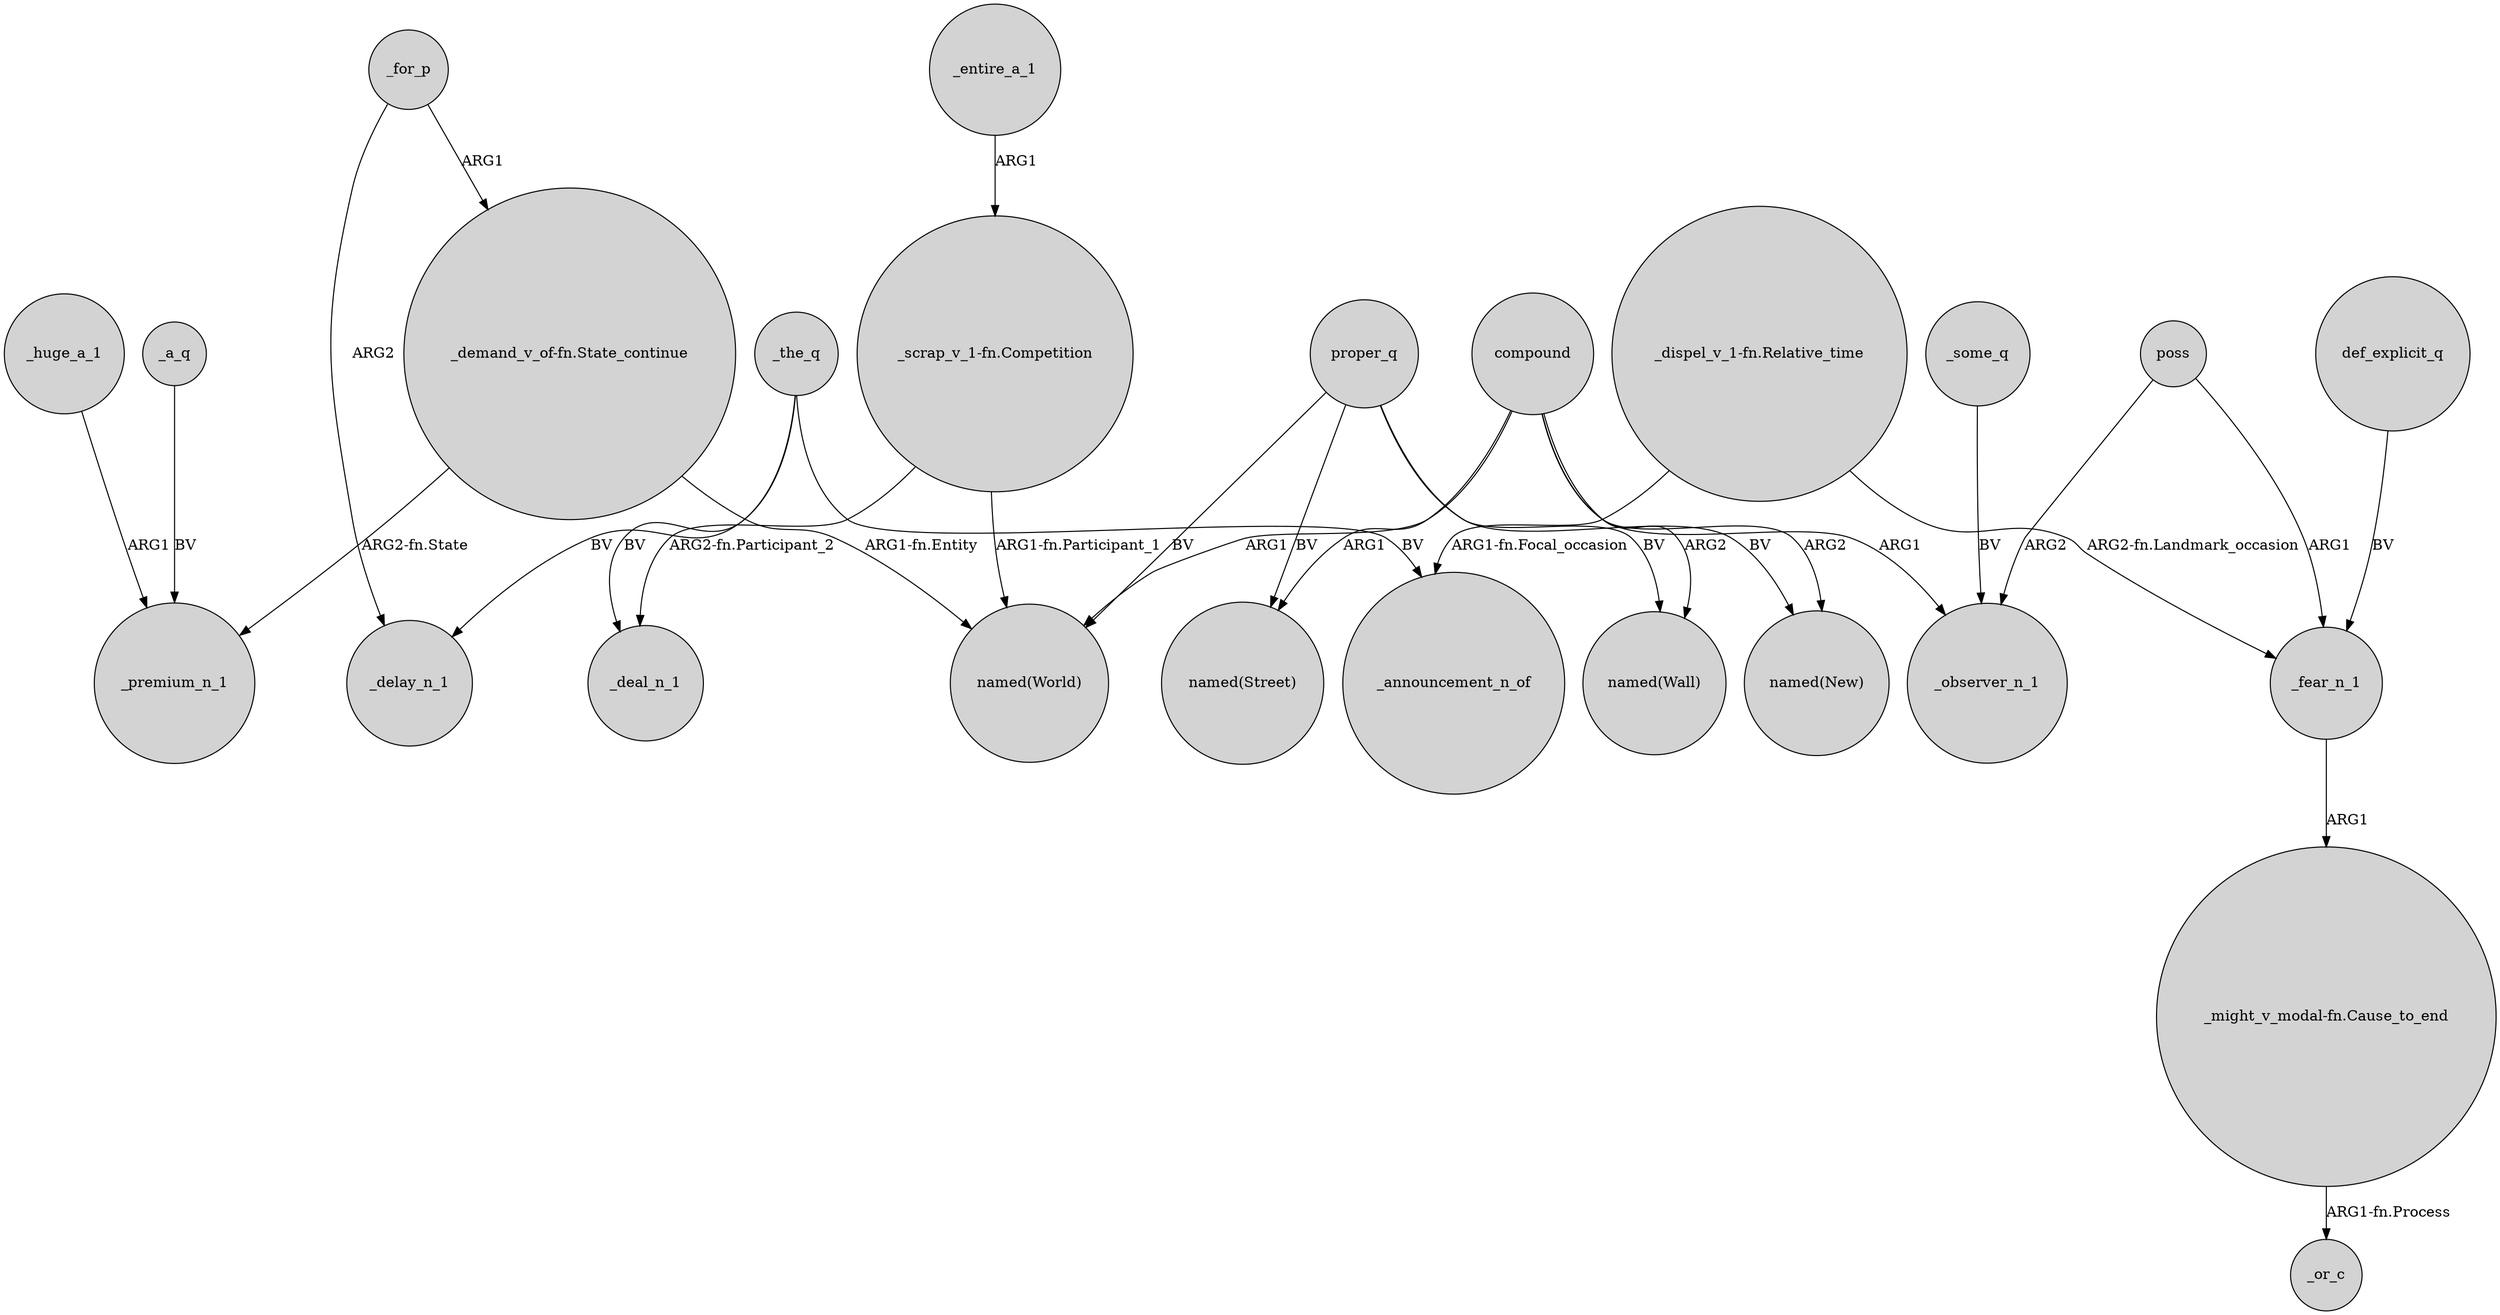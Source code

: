 digraph {
	node [shape=circle style=filled]
	_the_q -> _delay_n_1 [label=BV]
	_a_q -> _premium_n_1 [label=BV]
	_the_q -> _deal_n_1 [label=BV]
	"_demand_v_of-fn.State_continue" -> _premium_n_1 [label="ARG2-fn.State"]
	def_explicit_q -> _fear_n_1 [label=BV]
	compound -> "named(New)" [label=ARG2]
	poss -> _fear_n_1 [label=ARG1]
	_the_q -> _announcement_n_of [label=BV]
	"_demand_v_of-fn.State_continue" -> "named(World)" [label="ARG1-fn.Entity"]
	proper_q -> "named(New)" [label=BV]
	_some_q -> _observer_n_1 [label=BV]
	compound -> "named(World)" [label=ARG1]
	"_scrap_v_1-fn.Competition" -> "named(World)" [label="ARG1-fn.Participant_1"]
	_entire_a_1 -> "_scrap_v_1-fn.Competition" [label=ARG1]
	_fear_n_1 -> "_might_v_modal-fn.Cause_to_end" [label=ARG1]
	compound -> _observer_n_1 [label=ARG1]
	compound -> "named(Wall)" [label=ARG2]
	_for_p -> "_demand_v_of-fn.State_continue" [label=ARG1]
	compound -> "named(Street)" [label=ARG1]
	"_dispel_v_1-fn.Relative_time" -> _fear_n_1 [label="ARG2-fn.Landmark_occasion"]
	_huge_a_1 -> _premium_n_1 [label=ARG1]
	poss -> _observer_n_1 [label=ARG2]
	"_scrap_v_1-fn.Competition" -> _deal_n_1 [label="ARG2-fn.Participant_2"]
	"_might_v_modal-fn.Cause_to_end" -> _or_c [label="ARG1-fn.Process"]
	proper_q -> "named(Wall)" [label=BV]
	proper_q -> "named(World)" [label=BV]
	_for_p -> _delay_n_1 [label=ARG2]
	proper_q -> "named(Street)" [label=BV]
	"_dispel_v_1-fn.Relative_time" -> _announcement_n_of [label="ARG1-fn.Focal_occasion"]
}
